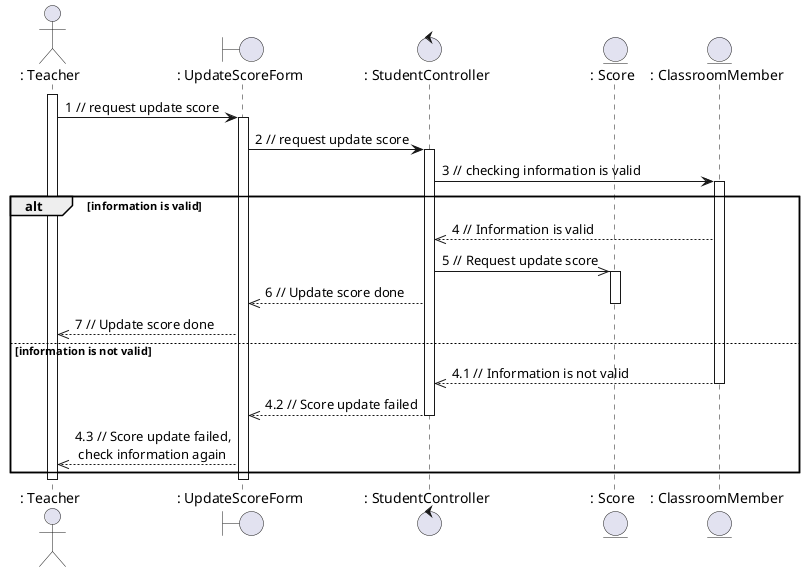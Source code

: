 @startuml updateScore

actor ": Teacher"
boundary ": UpdateScoreForm"
control ": StudentController"
entity ": Score"
entity ": ClassroomMember"

activate ": Teacher"

": Teacher" -> ": UpdateScoreForm": 1 // request update score
activate ": UpdateScoreForm"
": UpdateScoreForm" -> ": StudentController": 2 // request update score
activate ": StudentController"
": StudentController" -> ": ClassroomMember": 3 // checking information is valid
activate ": ClassroomMember"
alt information is valid
    ": ClassroomMember" -->> ": StudentController": 4 // Information is valid
    ": StudentController" ->> ": Score": 5 // Request update score
    activate ": Score"
    ": StudentController" -->> ": UpdateScoreForm": 6 // Update score done
    deactivate ": Score"
    ": UpdateScoreForm" -->> ": Teacher": 7 // Update score done
else information is not valid
    ": ClassroomMember" -->> ": StudentController": 4.1 // Information is not valid
    deactivate ": ClassroomMember"
    ": StudentController" -->> ": UpdateScoreForm": 4.2 // Score update failed
    deactivate ": StudentController"
    ": UpdateScoreForm" -->> ": Teacher": 4.3 // Score update failed,\n check information again
end

deactivate ": Teacher"
deactivate ": UpdateScoreForm"


@enduml